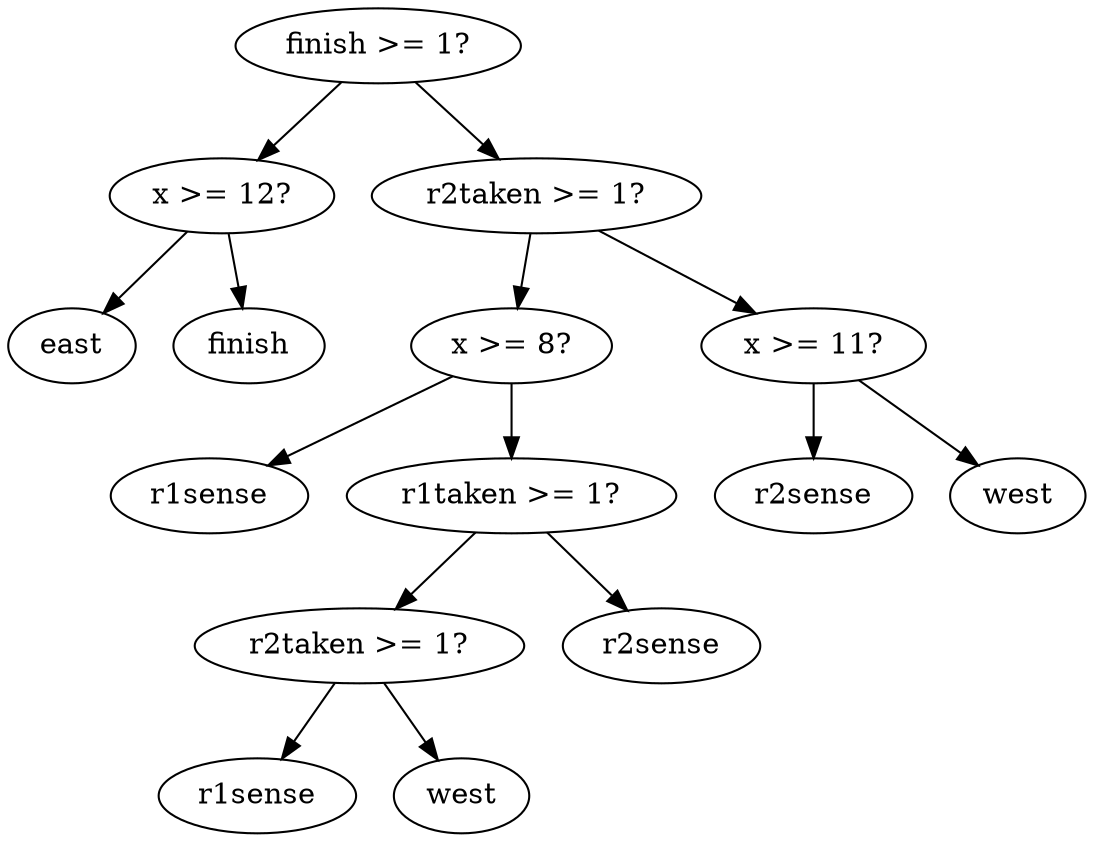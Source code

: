 digraph tree {
    "0x0" [label="finish >= 1?"];
    "0x1" [label="x >= 12?"];
    "0x2" [label="east"];
    "0x3" [label="finish"];
    "0x4" [label="r2taken >= 1?"];
    "0x5" [label="x >= 8?"];
    "0x6" [label="r1sense"];
    "0x7" [label="r1taken >= 1?"];
    "0x8" [label="r2taken >= 1?"];
    "0x9" [label="r1sense"];
    "0xa" [label="west"];
    "0xb" [label="r2sense"];
    "0xc" [label="x >= 11?"];
    "0xd" [label="r2sense"];
    "0xe" [label="west"];
    "0x0" -> "0x1";
    "0x0" -> "0x4";
    "0x1" -> "0x2";
    "0x1" -> "0x3";
    "0x4" -> "0x5";
    "0x4" -> "0xc";
    "0x5" -> "0x6";
    "0x5" -> "0x7";
    "0x7" -> "0x8";
    "0x7" -> "0xb";
    "0x8" -> "0x9";
    "0x8" -> "0xa";
    "0xc" -> "0xd";
    "0xc" -> "0xe";
}
